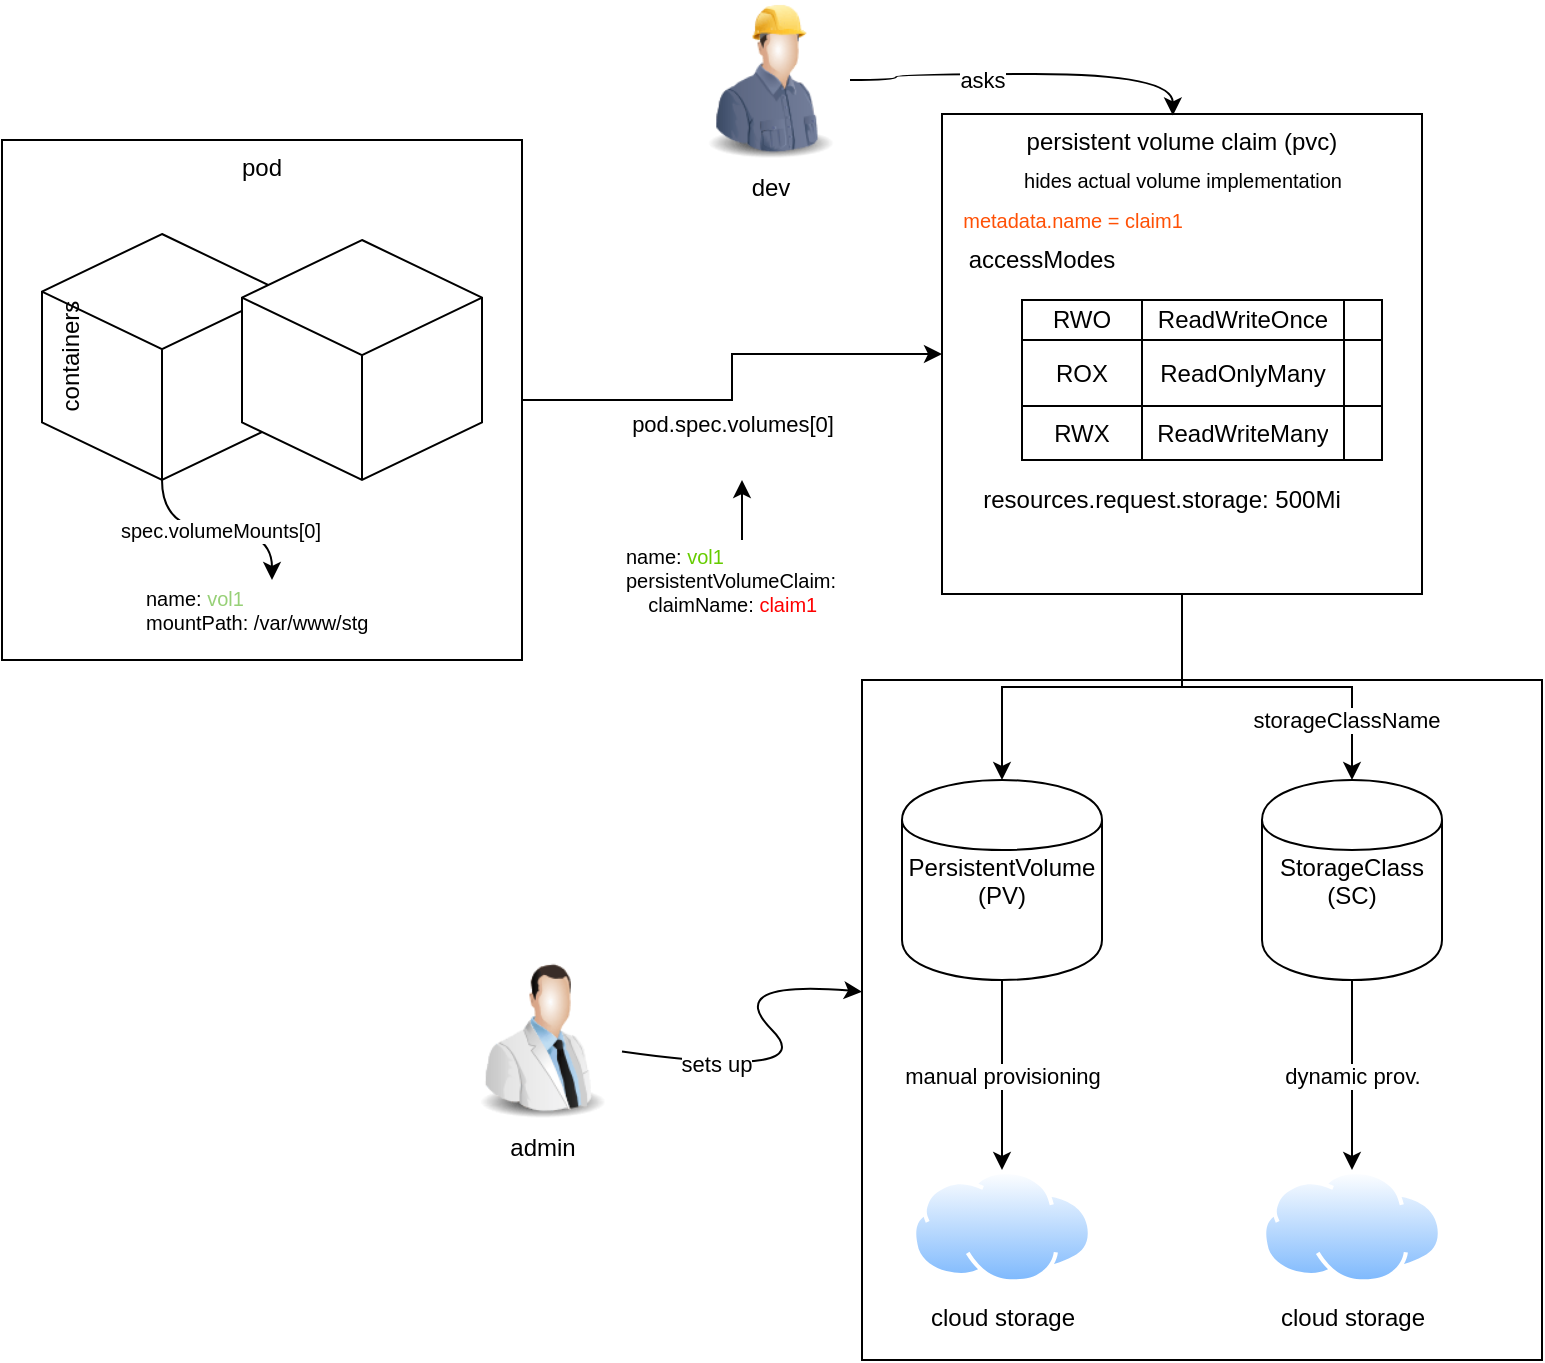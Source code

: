 <mxfile version="14.5.1" type="github">
  <diagram id="_J9LoODiADFo5gMvbO7-" name="Page-1">
    <mxGraphModel dx="1678" dy="826" grid="1" gridSize="10" guides="1" tooltips="1" connect="1" arrows="1" fold="1" page="1" pageScale="1" pageWidth="827" pageHeight="1169" math="0" shadow="0">
      <root>
        <mxCell id="0" />
        <mxCell id="1" parent="0" />
        <mxCell id="ueBFUlql__zcKDbDiL_w-36" value="" style="whiteSpace=wrap;html=1;aspect=fixed;" vertex="1" parent="1">
          <mxGeometry x="460" y="340" width="340" height="340" as="geometry" />
        </mxCell>
        <mxCell id="ueBFUlql__zcKDbDiL_w-8" value="" style="edgeStyle=orthogonalEdgeStyle;rounded=0;orthogonalLoop=1;jettySize=auto;html=1;" edge="1" parent="1" source="ueBFUlql__zcKDbDiL_w-1" target="ueBFUlql__zcKDbDiL_w-7">
          <mxGeometry relative="1" as="geometry" />
        </mxCell>
        <mxCell id="ueBFUlql__zcKDbDiL_w-25" value="pod.spec.volumes[0]" style="edgeLabel;html=1;align=center;verticalAlign=top;resizable=0;points=[];" vertex="1" connectable="0" parent="ueBFUlql__zcKDbDiL_w-8">
          <mxGeometry x="-0.077" y="-1" relative="1" as="geometry">
            <mxPoint x="-1" y="1" as="offset" />
          </mxGeometry>
        </mxCell>
        <mxCell id="ueBFUlql__zcKDbDiL_w-1" value="pod" style="whiteSpace=wrap;html=1;aspect=fixed;verticalAlign=top;" vertex="1" parent="1">
          <mxGeometry x="30" y="70" width="260" height="260" as="geometry" />
        </mxCell>
        <mxCell id="ueBFUlql__zcKDbDiL_w-60" style="edgeStyle=orthogonalEdgeStyle;curved=1;rounded=0;orthogonalLoop=1;jettySize=auto;html=1;exitX=0.5;exitY=1;exitDx=0;exitDy=0;exitPerimeter=0;fontSize=10;fontColor=#FF5005;" edge="1" parent="1" source="ueBFUlql__zcKDbDiL_w-2" target="ueBFUlql__zcKDbDiL_w-53">
          <mxGeometry relative="1" as="geometry" />
        </mxCell>
        <mxCell id="ueBFUlql__zcKDbDiL_w-61" value="&lt;font color=&quot;#000000&quot;&gt;spec.volumeMounts[0]&lt;br&gt;&lt;/font&gt;" style="edgeLabel;html=1;align=center;verticalAlign=middle;resizable=0;points=[];fontSize=10;fontColor=#FF5005;" vertex="1" connectable="0" parent="ueBFUlql__zcKDbDiL_w-60">
          <mxGeometry x="0.018" relative="1" as="geometry">
            <mxPoint as="offset" />
          </mxGeometry>
        </mxCell>
        <mxCell id="ueBFUlql__zcKDbDiL_w-2" value="containers" style="whiteSpace=wrap;html=1;shape=mxgraph.basic.isocube;isoAngle=15;verticalAlign=top;horizontal=0;" vertex="1" parent="1">
          <mxGeometry x="50" y="117" width="120" height="123" as="geometry" />
        </mxCell>
        <mxCell id="ueBFUlql__zcKDbDiL_w-3" value="" style="whiteSpace=wrap;html=1;shape=mxgraph.basic.isocube;isoAngle=15;" vertex="1" parent="1">
          <mxGeometry x="150" y="120" width="120" height="120" as="geometry" />
        </mxCell>
        <mxCell id="ueBFUlql__zcKDbDiL_w-27" value="" style="edgeStyle=orthogonalEdgeStyle;rounded=0;orthogonalLoop=1;jettySize=auto;html=1;" edge="1" parent="1" source="ueBFUlql__zcKDbDiL_w-7" target="ueBFUlql__zcKDbDiL_w-26">
          <mxGeometry relative="1" as="geometry" />
        </mxCell>
        <mxCell id="ueBFUlql__zcKDbDiL_w-29" value="" style="edgeStyle=orthogonalEdgeStyle;rounded=0;orthogonalLoop=1;jettySize=auto;html=1;" edge="1" parent="1" source="ueBFUlql__zcKDbDiL_w-7" target="ueBFUlql__zcKDbDiL_w-28">
          <mxGeometry relative="1" as="geometry" />
        </mxCell>
        <mxCell id="ueBFUlql__zcKDbDiL_w-40" value="storageClassName" style="edgeLabel;html=1;align=center;verticalAlign=middle;resizable=0;points=[];" vertex="1" connectable="0" parent="ueBFUlql__zcKDbDiL_w-29">
          <mxGeometry x="0.437" y="-2" relative="1" as="geometry">
            <mxPoint y="14.5" as="offset" />
          </mxGeometry>
        </mxCell>
        <mxCell id="ueBFUlql__zcKDbDiL_w-7" value="persistent volume claim (pvc)" style="whiteSpace=wrap;html=1;aspect=fixed;verticalAlign=top;" vertex="1" parent="1">
          <mxGeometry x="500" y="57" width="240" height="240" as="geometry" />
        </mxCell>
        <UserObject label="accessModes" placeholders="1" name="Variable" id="ueBFUlql__zcKDbDiL_w-9">
          <mxCell style="text;html=1;strokeColor=none;fillColor=none;align=center;verticalAlign=middle;whiteSpace=wrap;overflow=hidden;" vertex="1" parent="1">
            <mxGeometry x="510" y="120" width="80" height="20" as="geometry" />
          </mxCell>
        </UserObject>
        <UserObject label="resources.request.storage: 500Mi" placeholders="1" name="Variable" id="ueBFUlql__zcKDbDiL_w-10">
          <mxCell style="text;html=1;strokeColor=none;fillColor=none;align=center;verticalAlign=middle;whiteSpace=wrap;overflow=hidden;" vertex="1" parent="1">
            <mxGeometry x="510" y="240" width="200" height="20" as="geometry" />
          </mxCell>
        </UserObject>
        <mxCell id="ueBFUlql__zcKDbDiL_w-11" value="" style="shape=table;html=1;whiteSpace=wrap;startSize=0;container=1;collapsible=0;childLayout=tableLayout;" vertex="1" parent="1">
          <mxGeometry x="540" y="150" width="180" height="80" as="geometry" />
        </mxCell>
        <mxCell id="ueBFUlql__zcKDbDiL_w-12" value="" style="shape=partialRectangle;html=1;whiteSpace=wrap;collapsible=0;dropTarget=0;pointerEvents=0;fillColor=none;top=0;left=0;bottom=0;right=0;points=[[0,0.5],[1,0.5]];portConstraint=eastwest;" vertex="1" parent="ueBFUlql__zcKDbDiL_w-11">
          <mxGeometry width="180" height="20" as="geometry" />
        </mxCell>
        <mxCell id="ueBFUlql__zcKDbDiL_w-13" value="RWO" style="shape=partialRectangle;html=1;whiteSpace=wrap;connectable=0;fillColor=none;top=0;left=0;bottom=0;right=0;overflow=hidden;" vertex="1" parent="ueBFUlql__zcKDbDiL_w-12">
          <mxGeometry width="60" height="20" as="geometry" />
        </mxCell>
        <mxCell id="ueBFUlql__zcKDbDiL_w-14" value="ReadWriteOnce" style="shape=partialRectangle;html=1;whiteSpace=wrap;connectable=0;fillColor=none;top=0;left=0;bottom=0;right=0;overflow=hidden;" vertex="1" parent="ueBFUlql__zcKDbDiL_w-12">
          <mxGeometry x="60" width="101" height="20" as="geometry" />
        </mxCell>
        <mxCell id="ueBFUlql__zcKDbDiL_w-15" value="" style="shape=partialRectangle;html=1;whiteSpace=wrap;connectable=0;fillColor=none;top=0;left=0;bottom=0;right=0;overflow=hidden;" vertex="1" parent="ueBFUlql__zcKDbDiL_w-12">
          <mxGeometry x="161" width="19" height="20" as="geometry" />
        </mxCell>
        <mxCell id="ueBFUlql__zcKDbDiL_w-16" value="" style="shape=partialRectangle;html=1;whiteSpace=wrap;collapsible=0;dropTarget=0;pointerEvents=0;fillColor=none;top=0;left=0;bottom=0;right=0;points=[[0,0.5],[1,0.5]];portConstraint=eastwest;" vertex="1" parent="ueBFUlql__zcKDbDiL_w-11">
          <mxGeometry y="20" width="180" height="33" as="geometry" />
        </mxCell>
        <mxCell id="ueBFUlql__zcKDbDiL_w-17" value="ROX" style="shape=partialRectangle;html=1;whiteSpace=wrap;connectable=0;fillColor=none;top=0;left=0;bottom=0;right=0;overflow=hidden;" vertex="1" parent="ueBFUlql__zcKDbDiL_w-16">
          <mxGeometry width="60" height="33" as="geometry" />
        </mxCell>
        <mxCell id="ueBFUlql__zcKDbDiL_w-18" value="ReadOnlyMany" style="shape=partialRectangle;html=1;whiteSpace=wrap;connectable=0;fillColor=none;top=0;left=0;bottom=0;right=0;overflow=hidden;" vertex="1" parent="ueBFUlql__zcKDbDiL_w-16">
          <mxGeometry x="60" width="101" height="33" as="geometry" />
        </mxCell>
        <mxCell id="ueBFUlql__zcKDbDiL_w-19" value="" style="shape=partialRectangle;html=1;whiteSpace=wrap;connectable=0;fillColor=none;top=0;left=0;bottom=0;right=0;overflow=hidden;" vertex="1" parent="ueBFUlql__zcKDbDiL_w-16">
          <mxGeometry x="161" width="19" height="33" as="geometry" />
        </mxCell>
        <mxCell id="ueBFUlql__zcKDbDiL_w-20" value="" style="shape=partialRectangle;html=1;whiteSpace=wrap;collapsible=0;dropTarget=0;pointerEvents=0;fillColor=none;top=0;left=0;bottom=0;right=0;points=[[0,0.5],[1,0.5]];portConstraint=eastwest;" vertex="1" parent="ueBFUlql__zcKDbDiL_w-11">
          <mxGeometry y="53" width="180" height="27" as="geometry" />
        </mxCell>
        <mxCell id="ueBFUlql__zcKDbDiL_w-21" value="RWX" style="shape=partialRectangle;html=1;whiteSpace=wrap;connectable=0;fillColor=none;top=0;left=0;bottom=0;right=0;overflow=hidden;" vertex="1" parent="ueBFUlql__zcKDbDiL_w-20">
          <mxGeometry width="60" height="27" as="geometry" />
        </mxCell>
        <mxCell id="ueBFUlql__zcKDbDiL_w-22" value="ReadWriteMany" style="shape=partialRectangle;html=1;whiteSpace=wrap;connectable=0;fillColor=none;top=0;left=0;bottom=0;right=0;overflow=hidden;" vertex="1" parent="ueBFUlql__zcKDbDiL_w-20">
          <mxGeometry x="60" width="101" height="27" as="geometry" />
        </mxCell>
        <mxCell id="ueBFUlql__zcKDbDiL_w-23" value="" style="shape=partialRectangle;html=1;whiteSpace=wrap;connectable=0;fillColor=none;top=0;left=0;bottom=0;right=0;overflow=hidden;" vertex="1" parent="ueBFUlql__zcKDbDiL_w-20">
          <mxGeometry x="161" width="19" height="27" as="geometry" />
        </mxCell>
        <mxCell id="ueBFUlql__zcKDbDiL_w-31" value="manual provisioning" style="edgeStyle=orthogonalEdgeStyle;rounded=0;orthogonalLoop=1;jettySize=auto;html=1;" edge="1" parent="1" source="ueBFUlql__zcKDbDiL_w-26" target="ueBFUlql__zcKDbDiL_w-30">
          <mxGeometry relative="1" as="geometry" />
        </mxCell>
        <mxCell id="ueBFUlql__zcKDbDiL_w-26" value="PersistentVolume (PV)" style="shape=cylinder;whiteSpace=wrap;html=1;boundedLbl=1;backgroundOutline=1;verticalAlign=top;" vertex="1" parent="1">
          <mxGeometry x="480" y="390" width="100" height="100" as="geometry" />
        </mxCell>
        <mxCell id="ueBFUlql__zcKDbDiL_w-33" value="dynamic prov." style="edgeStyle=orthogonalEdgeStyle;rounded=0;orthogonalLoop=1;jettySize=auto;html=1;" edge="1" parent="1" source="ueBFUlql__zcKDbDiL_w-28" target="ueBFUlql__zcKDbDiL_w-32">
          <mxGeometry relative="1" as="geometry" />
        </mxCell>
        <mxCell id="ueBFUlql__zcKDbDiL_w-28" value="StorageClass (SC)" style="shape=cylinder;whiteSpace=wrap;html=1;boundedLbl=1;backgroundOutline=1;verticalAlign=top;" vertex="1" parent="1">
          <mxGeometry x="660" y="390" width="90" height="100" as="geometry" />
        </mxCell>
        <mxCell id="ueBFUlql__zcKDbDiL_w-30" value="cloud storage" style="aspect=fixed;perimeter=ellipsePerimeter;html=1;align=center;shadow=0;dashed=0;spacingTop=3;image;image=img/lib/active_directory/internet_cloud.svg;" vertex="1" parent="1">
          <mxGeometry x="485" y="585" width="90" height="56.7" as="geometry" />
        </mxCell>
        <mxCell id="ueBFUlql__zcKDbDiL_w-32" value="cloud storage" style="aspect=fixed;perimeter=ellipsePerimeter;html=1;align=center;shadow=0;dashed=0;spacingTop=3;image;image=img/lib/active_directory/internet_cloud.svg;" vertex="1" parent="1">
          <mxGeometry x="660" y="585" width="90" height="56.7" as="geometry" />
        </mxCell>
        <mxCell id="ueBFUlql__zcKDbDiL_w-34" value="admin" style="image;html=1;image=img/lib/clip_art/people/Scientist_Man_128x128.png" vertex="1" parent="1">
          <mxGeometry x="260" y="480" width="80" height="80" as="geometry" />
        </mxCell>
        <mxCell id="ueBFUlql__zcKDbDiL_w-37" value="" style="curved=1;endArrow=classic;html=1;" edge="1" parent="1" source="ueBFUlql__zcKDbDiL_w-34" target="ueBFUlql__zcKDbDiL_w-36">
          <mxGeometry width="50" height="50" relative="1" as="geometry">
            <mxPoint x="390" y="540" as="sourcePoint" />
            <mxPoint x="450" y="510" as="targetPoint" />
            <Array as="points">
              <mxPoint x="440" y="540" />
              <mxPoint x="390" y="490" />
            </Array>
          </mxGeometry>
        </mxCell>
        <mxCell id="ueBFUlql__zcKDbDiL_w-38" value="sets up" style="edgeLabel;html=1;align=center;verticalAlign=middle;resizable=0;points=[];" vertex="1" connectable="0" parent="ueBFUlql__zcKDbDiL_w-37">
          <mxGeometry x="-0.611" y="1" relative="1" as="geometry">
            <mxPoint as="offset" />
          </mxGeometry>
        </mxCell>
        <mxCell id="ueBFUlql__zcKDbDiL_w-48" style="edgeStyle=orthogonalEdgeStyle;curved=1;rounded=0;orthogonalLoop=1;jettySize=auto;html=1;entryX=0.481;entryY=0.003;entryDx=0;entryDy=0;entryPerimeter=0;" edge="1" parent="1" source="ueBFUlql__zcKDbDiL_w-44" target="ueBFUlql__zcKDbDiL_w-7">
          <mxGeometry relative="1" as="geometry" />
        </mxCell>
        <mxCell id="ueBFUlql__zcKDbDiL_w-49" value="asks" style="edgeLabel;html=1;align=center;verticalAlign=middle;resizable=0;points=[];" vertex="1" connectable="0" parent="ueBFUlql__zcKDbDiL_w-48">
          <mxGeometry x="-0.253" y="-3" relative="1" as="geometry">
            <mxPoint as="offset" />
          </mxGeometry>
        </mxCell>
        <mxCell id="ueBFUlql__zcKDbDiL_w-44" value="dev" style="image;html=1;image=img/lib/clip_art/people/Construction_Worker_Man_128x128.png" vertex="1" parent="1">
          <mxGeometry x="374" width="80" height="80" as="geometry" />
        </mxCell>
        <mxCell id="ueBFUlql__zcKDbDiL_w-51" value="hides actual volume implementation" style="text;html=1;align=center;verticalAlign=middle;resizable=0;points=[];autosize=1;fontSize=10;" vertex="1" parent="1">
          <mxGeometry x="535" y="80" width="170" height="20" as="geometry" />
        </mxCell>
        <mxCell id="ueBFUlql__zcKDbDiL_w-56" style="edgeStyle=orthogonalEdgeStyle;curved=1;rounded=0;orthogonalLoop=1;jettySize=auto;html=1;fontSize=10;" edge="1" parent="1" source="ueBFUlql__zcKDbDiL_w-52">
          <mxGeometry relative="1" as="geometry">
            <mxPoint x="400" y="240" as="targetPoint" />
            <Array as="points">
              <mxPoint x="400" y="250" />
              <mxPoint x="400" y="250" />
            </Array>
          </mxGeometry>
        </mxCell>
        <mxCell id="ueBFUlql__zcKDbDiL_w-52" value="name: &lt;font color=&quot;#66cc00&quot;&gt;vol1&lt;/font&gt;&lt;br&gt;persistentVolumeClaim:&lt;br&gt;&amp;nbsp; &amp;nbsp; claimName: &lt;font color=&quot;#ff0000&quot;&gt;claim1&lt;/font&gt;" style="text;html=1;align=left;verticalAlign=middle;resizable=0;points=[];autosize=1;fontSize=10;" vertex="1" parent="1">
          <mxGeometry x="340" y="270" width="120" height="40" as="geometry" />
        </mxCell>
        <mxCell id="ueBFUlql__zcKDbDiL_w-53" value="name: &lt;font color=&quot;#97d077&quot;&gt;vol1&lt;/font&gt;&lt;br&gt;&lt;div&gt;&lt;span&gt;mountPath: /var/www/stg&lt;/span&gt;&lt;/div&gt;" style="text;html=1;align=left;verticalAlign=middle;resizable=0;points=[];autosize=1;fontSize=10;" vertex="1" parent="1">
          <mxGeometry x="100" y="290" width="130" height="30" as="geometry" />
        </mxCell>
        <mxCell id="ueBFUlql__zcKDbDiL_w-57" value="metadata.name = claim1" style="text;html=1;align=center;verticalAlign=middle;resizable=0;points=[];autosize=1;fontSize=10;fontColor=#FF5005;" vertex="1" parent="1">
          <mxGeometry x="500" y="100" width="130" height="20" as="geometry" />
        </mxCell>
      </root>
    </mxGraphModel>
  </diagram>
</mxfile>
